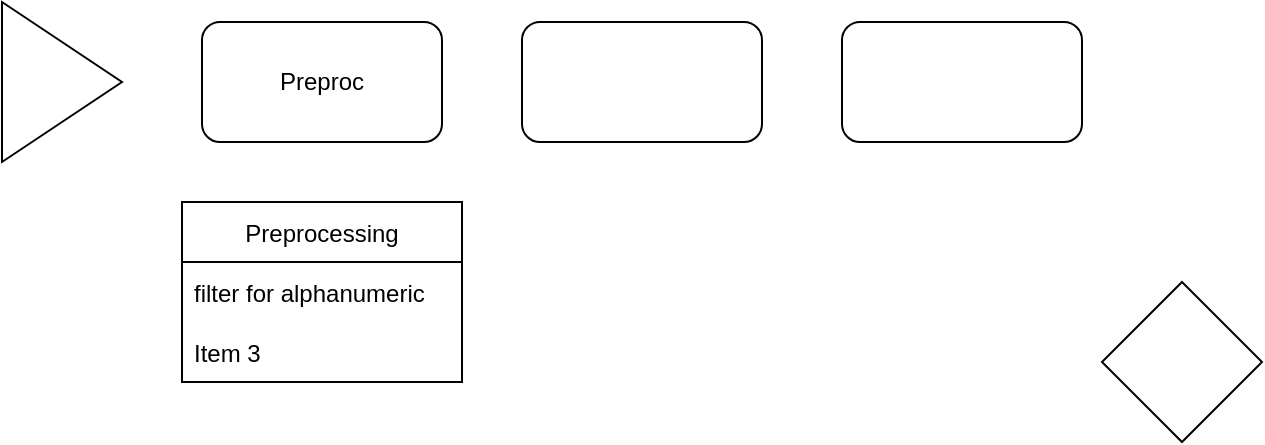 <mxfile version="19.0.0" type="device"><diagram id="N6CdozIkw_2A18A0x5cc" name="Page-1"><mxGraphModel dx="2036" dy="787" grid="1" gridSize="10" guides="1" tooltips="1" connect="1" arrows="1" fold="1" page="1" pageScale="1" pageWidth="850" pageHeight="1100" math="0" shadow="0"><root><mxCell id="0"/><mxCell id="1" parent="0"/><mxCell id="TufsKPExt1a2Xuc3fnu2-1" value="Preproc" style="rounded=1;whiteSpace=wrap;html=1;" vertex="1" parent="1"><mxGeometry x="90" y="190" width="120" height="60" as="geometry"/></mxCell><mxCell id="TufsKPExt1a2Xuc3fnu2-2" value="" style="rounded=1;whiteSpace=wrap;html=1;" vertex="1" parent="1"><mxGeometry x="250" y="190" width="120" height="60" as="geometry"/></mxCell><mxCell id="TufsKPExt1a2Xuc3fnu2-3" value="" style="rounded=1;whiteSpace=wrap;html=1;" vertex="1" parent="1"><mxGeometry x="410" y="190" width="120" height="60" as="geometry"/></mxCell><mxCell id="TufsKPExt1a2Xuc3fnu2-5" value="" style="rhombus;whiteSpace=wrap;html=1;" vertex="1" parent="1"><mxGeometry x="540" y="320" width="80" height="80" as="geometry"/></mxCell><mxCell id="TufsKPExt1a2Xuc3fnu2-6" value="" style="triangle;whiteSpace=wrap;html=1;" vertex="1" parent="1"><mxGeometry x="-10" y="180" width="60" height="80" as="geometry"/></mxCell><mxCell id="TufsKPExt1a2Xuc3fnu2-8" value="Preprocessing" style="swimlane;fontStyle=0;childLayout=stackLayout;horizontal=1;startSize=30;horizontalStack=0;resizeParent=1;resizeParentMax=0;resizeLast=0;collapsible=1;marginBottom=0;" vertex="1" parent="1"><mxGeometry x="80" y="280" width="140" height="90" as="geometry"/></mxCell><mxCell id="TufsKPExt1a2Xuc3fnu2-9" value="filter for alphanumeric" style="text;strokeColor=none;fillColor=none;align=left;verticalAlign=middle;spacingLeft=4;spacingRight=4;overflow=hidden;points=[[0,0.5],[1,0.5]];portConstraint=eastwest;rotatable=0;" vertex="1" parent="TufsKPExt1a2Xuc3fnu2-8"><mxGeometry y="30" width="140" height="30" as="geometry"/></mxCell><mxCell id="TufsKPExt1a2Xuc3fnu2-11" value="Item 3" style="text;strokeColor=none;fillColor=none;align=left;verticalAlign=middle;spacingLeft=4;spacingRight=4;overflow=hidden;points=[[0,0.5],[1,0.5]];portConstraint=eastwest;rotatable=0;" vertex="1" parent="TufsKPExt1a2Xuc3fnu2-8"><mxGeometry y="60" width="140" height="30" as="geometry"/></mxCell></root></mxGraphModel></diagram></mxfile>